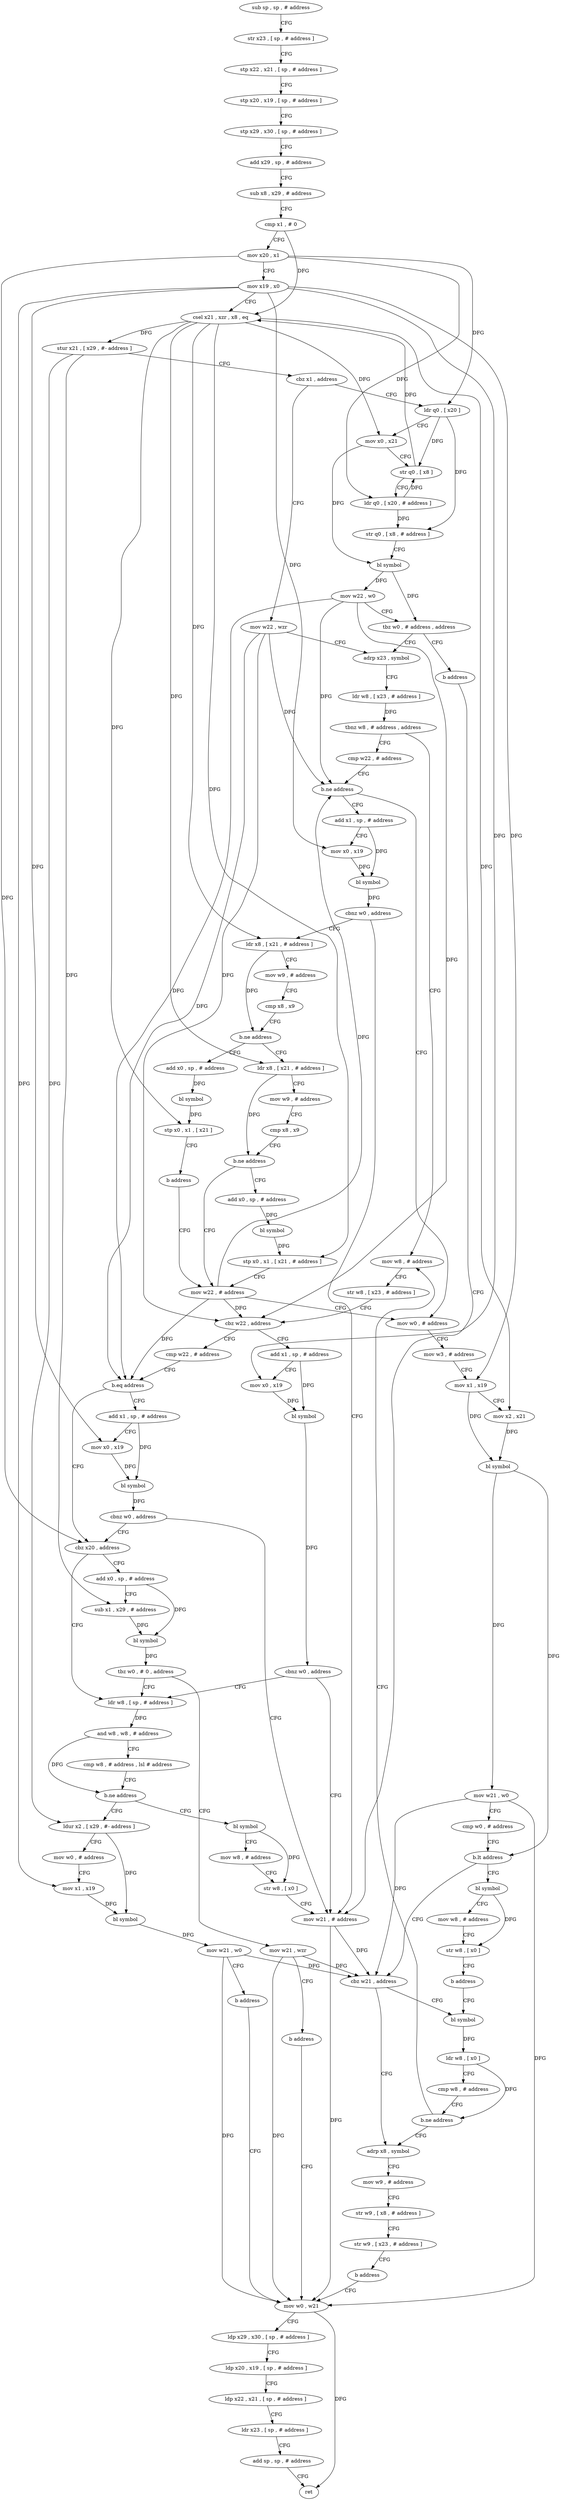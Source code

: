 digraph "func" {
"4257212" [label = "sub sp , sp , # address" ]
"4257216" [label = "str x23 , [ sp , # address ]" ]
"4257220" [label = "stp x22 , x21 , [ sp , # address ]" ]
"4257224" [label = "stp x20 , x19 , [ sp , # address ]" ]
"4257228" [label = "stp x29 , x30 , [ sp , # address ]" ]
"4257232" [label = "add x29 , sp , # address" ]
"4257236" [label = "sub x8 , x29 , # address" ]
"4257240" [label = "cmp x1 , # 0" ]
"4257244" [label = "mov x20 , x1" ]
"4257248" [label = "mov x19 , x0" ]
"4257252" [label = "csel x21 , xzr , x8 , eq" ]
"4257256" [label = "stur x21 , [ x29 , #- address ]" ]
"4257260" [label = "cbz x1 , address" ]
"4257300" [label = "mov w22 , wzr" ]
"4257264" [label = "ldr q0 , [ x20 ]" ]
"4257304" [label = "adrp x23 , symbol" ]
"4257268" [label = "mov x0 , x21" ]
"4257272" [label = "str q0 , [ x8 ]" ]
"4257276" [label = "ldr q0 , [ x20 , # address ]" ]
"4257280" [label = "str q0 , [ x8 , # address ]" ]
"4257284" [label = "bl symbol" ]
"4257288" [label = "mov w22 , w0" ]
"4257292" [label = "tbz w0 , # address , address" ]
"4257296" [label = "b address" ]
"4257472" [label = "mov w8 , # address" ]
"4257476" [label = "str w8 , [ x23 , # address ]" ]
"4257480" [label = "cbz w22 , address" ]
"4257556" [label = "add x1 , sp , # address" ]
"4257484" [label = "cmp w22 , # address" ]
"4257316" [label = "cmp w22 , # address" ]
"4257320" [label = "b.ne address" ]
"4257404" [label = "mov w0 , # address" ]
"4257324" [label = "add x1 , sp , # address" ]
"4257308" [label = "ldr w8 , [ x23 , # address ]" ]
"4257312" [label = "tbnz w8 , # address , address" ]
"4257600" [label = "mov w21 , # address" ]
"4257560" [label = "mov x0 , x19" ]
"4257564" [label = "bl symbol" ]
"4257568" [label = "cbnz w0 , address" ]
"4257572" [label = "ldr w8 , [ sp , # address ]" ]
"4257488" [label = "b.eq address" ]
"4257508" [label = "cbz x20 , address" ]
"4257492" [label = "add x1 , sp , # address" ]
"4257408" [label = "mov w3 , # address" ]
"4257412" [label = "mov x1 , x19" ]
"4257416" [label = "mov x2 , x21" ]
"4257420" [label = "bl symbol" ]
"4257424" [label = "mov w21 , w0" ]
"4257428" [label = "cmp w0 , # address" ]
"4257432" [label = "b.lt address" ]
"4257452" [label = "cbz w21 , address" ]
"4257436" [label = "bl symbol" ]
"4257328" [label = "mov x0 , x19" ]
"4257332" [label = "bl symbol" ]
"4257336" [label = "cbnz w0 , address" ]
"4257340" [label = "ldr x8 , [ x21 , # address ]" ]
"4257604" [label = "mov w0 , w21" ]
"4257576" [label = "and w8 , w8 , # address" ]
"4257580" [label = "cmp w8 , # address , lsl # address" ]
"4257584" [label = "b.ne address" ]
"4257632" [label = "ldur x2 , [ x29 , #- address ]" ]
"4257588" [label = "bl symbol" ]
"4257512" [label = "add x0 , sp , # address" ]
"4257496" [label = "mov x0 , x19" ]
"4257500" [label = "bl symbol" ]
"4257504" [label = "cbnz w0 , address" ]
"4257536" [label = "adrp x8 , symbol" ]
"4257456" [label = "bl symbol" ]
"4257440" [label = "mov w8 , # address" ]
"4257444" [label = "str w8 , [ x0 ]" ]
"4257448" [label = "b address" ]
"4257344" [label = "mov w9 , # address" ]
"4257348" [label = "cmp x8 , x9" ]
"4257352" [label = "b.ne address" ]
"4257372" [label = "ldr x8 , [ x21 , # address ]" ]
"4257356" [label = "add x0 , sp , # address" ]
"4257636" [label = "mov w0 , # address" ]
"4257640" [label = "mov x1 , x19" ]
"4257644" [label = "bl symbol" ]
"4257648" [label = "mov w21 , w0" ]
"4257652" [label = "b address" ]
"4257592" [label = "mov w8 , # address" ]
"4257596" [label = "str w8 , [ x0 ]" ]
"4257516" [label = "sub x1 , x29 , # address" ]
"4257520" [label = "bl symbol" ]
"4257524" [label = "tbz w0 , # 0 , address" ]
"4257528" [label = "mov w21 , wzr" ]
"4257540" [label = "mov w9 , # address" ]
"4257544" [label = "str w9 , [ x8 , # address ]" ]
"4257548" [label = "str w9 , [ x23 , # address ]" ]
"4257552" [label = "b address" ]
"4257460" [label = "ldr w8 , [ x0 ]" ]
"4257464" [label = "cmp w8 , # address" ]
"4257468" [label = "b.ne address" ]
"4257376" [label = "mov w9 , # address" ]
"4257380" [label = "cmp x8 , x9" ]
"4257384" [label = "b.ne address" ]
"4257400" [label = "mov w22 , # address" ]
"4257388" [label = "add x0 , sp , # address" ]
"4257360" [label = "bl symbol" ]
"4257364" [label = "stp x0 , x1 , [ x21 ]" ]
"4257368" [label = "b address" ]
"4257608" [label = "ldp x29 , x30 , [ sp , # address ]" ]
"4257612" [label = "ldp x20 , x19 , [ sp , # address ]" ]
"4257616" [label = "ldp x22 , x21 , [ sp , # address ]" ]
"4257620" [label = "ldr x23 , [ sp , # address ]" ]
"4257624" [label = "add sp , sp , # address" ]
"4257628" [label = "ret" ]
"4257532" [label = "b address" ]
"4257392" [label = "bl symbol" ]
"4257396" [label = "stp x0 , x1 , [ x21 , # address ]" ]
"4257212" -> "4257216" [ label = "CFG" ]
"4257216" -> "4257220" [ label = "CFG" ]
"4257220" -> "4257224" [ label = "CFG" ]
"4257224" -> "4257228" [ label = "CFG" ]
"4257228" -> "4257232" [ label = "CFG" ]
"4257232" -> "4257236" [ label = "CFG" ]
"4257236" -> "4257240" [ label = "CFG" ]
"4257240" -> "4257244" [ label = "CFG" ]
"4257240" -> "4257252" [ label = "DFG" ]
"4257244" -> "4257248" [ label = "CFG" ]
"4257244" -> "4257264" [ label = "DFG" ]
"4257244" -> "4257276" [ label = "DFG" ]
"4257244" -> "4257508" [ label = "DFG" ]
"4257248" -> "4257252" [ label = "CFG" ]
"4257248" -> "4257560" [ label = "DFG" ]
"4257248" -> "4257412" [ label = "DFG" ]
"4257248" -> "4257328" [ label = "DFG" ]
"4257248" -> "4257496" [ label = "DFG" ]
"4257248" -> "4257640" [ label = "DFG" ]
"4257252" -> "4257256" [ label = "DFG" ]
"4257252" -> "4257268" [ label = "DFG" ]
"4257252" -> "4257416" [ label = "DFG" ]
"4257252" -> "4257340" [ label = "DFG" ]
"4257252" -> "4257372" [ label = "DFG" ]
"4257252" -> "4257364" [ label = "DFG" ]
"4257252" -> "4257396" [ label = "DFG" ]
"4257256" -> "4257260" [ label = "CFG" ]
"4257256" -> "4257632" [ label = "DFG" ]
"4257256" -> "4257516" [ label = "DFG" ]
"4257260" -> "4257300" [ label = "CFG" ]
"4257260" -> "4257264" [ label = "CFG" ]
"4257300" -> "4257304" [ label = "CFG" ]
"4257300" -> "4257480" [ label = "DFG" ]
"4257300" -> "4257320" [ label = "DFG" ]
"4257300" -> "4257488" [ label = "DFG" ]
"4257264" -> "4257268" [ label = "CFG" ]
"4257264" -> "4257272" [ label = "DFG" ]
"4257264" -> "4257280" [ label = "DFG" ]
"4257304" -> "4257308" [ label = "CFG" ]
"4257268" -> "4257272" [ label = "CFG" ]
"4257268" -> "4257284" [ label = "DFG" ]
"4257272" -> "4257276" [ label = "CFG" ]
"4257272" -> "4257252" [ label = "DFG" ]
"4257276" -> "4257280" [ label = "DFG" ]
"4257276" -> "4257272" [ label = "DFG" ]
"4257280" -> "4257284" [ label = "CFG" ]
"4257284" -> "4257288" [ label = "DFG" ]
"4257284" -> "4257292" [ label = "DFG" ]
"4257288" -> "4257292" [ label = "CFG" ]
"4257288" -> "4257480" [ label = "DFG" ]
"4257288" -> "4257320" [ label = "DFG" ]
"4257288" -> "4257488" [ label = "DFG" ]
"4257292" -> "4257304" [ label = "CFG" ]
"4257292" -> "4257296" [ label = "CFG" ]
"4257296" -> "4257600" [ label = "CFG" ]
"4257472" -> "4257476" [ label = "CFG" ]
"4257476" -> "4257480" [ label = "CFG" ]
"4257480" -> "4257556" [ label = "CFG" ]
"4257480" -> "4257484" [ label = "CFG" ]
"4257556" -> "4257560" [ label = "CFG" ]
"4257556" -> "4257564" [ label = "DFG" ]
"4257484" -> "4257488" [ label = "CFG" ]
"4257316" -> "4257320" [ label = "CFG" ]
"4257320" -> "4257404" [ label = "CFG" ]
"4257320" -> "4257324" [ label = "CFG" ]
"4257404" -> "4257408" [ label = "CFG" ]
"4257324" -> "4257328" [ label = "CFG" ]
"4257324" -> "4257332" [ label = "DFG" ]
"4257308" -> "4257312" [ label = "DFG" ]
"4257312" -> "4257472" [ label = "CFG" ]
"4257312" -> "4257316" [ label = "CFG" ]
"4257600" -> "4257604" [ label = "DFG" ]
"4257600" -> "4257452" [ label = "DFG" ]
"4257560" -> "4257564" [ label = "DFG" ]
"4257564" -> "4257568" [ label = "DFG" ]
"4257568" -> "4257600" [ label = "CFG" ]
"4257568" -> "4257572" [ label = "CFG" ]
"4257572" -> "4257576" [ label = "DFG" ]
"4257488" -> "4257508" [ label = "CFG" ]
"4257488" -> "4257492" [ label = "CFG" ]
"4257508" -> "4257572" [ label = "CFG" ]
"4257508" -> "4257512" [ label = "CFG" ]
"4257492" -> "4257496" [ label = "CFG" ]
"4257492" -> "4257500" [ label = "DFG" ]
"4257408" -> "4257412" [ label = "CFG" ]
"4257412" -> "4257416" [ label = "CFG" ]
"4257412" -> "4257420" [ label = "DFG" ]
"4257416" -> "4257420" [ label = "DFG" ]
"4257420" -> "4257424" [ label = "DFG" ]
"4257420" -> "4257432" [ label = "DFG" ]
"4257424" -> "4257428" [ label = "CFG" ]
"4257424" -> "4257604" [ label = "DFG" ]
"4257424" -> "4257452" [ label = "DFG" ]
"4257428" -> "4257432" [ label = "CFG" ]
"4257432" -> "4257452" [ label = "CFG" ]
"4257432" -> "4257436" [ label = "CFG" ]
"4257452" -> "4257536" [ label = "CFG" ]
"4257452" -> "4257456" [ label = "CFG" ]
"4257436" -> "4257440" [ label = "CFG" ]
"4257436" -> "4257444" [ label = "DFG" ]
"4257328" -> "4257332" [ label = "DFG" ]
"4257332" -> "4257336" [ label = "DFG" ]
"4257336" -> "4257600" [ label = "CFG" ]
"4257336" -> "4257340" [ label = "CFG" ]
"4257340" -> "4257344" [ label = "CFG" ]
"4257340" -> "4257352" [ label = "DFG" ]
"4257604" -> "4257608" [ label = "CFG" ]
"4257604" -> "4257628" [ label = "DFG" ]
"4257576" -> "4257580" [ label = "CFG" ]
"4257576" -> "4257584" [ label = "DFG" ]
"4257580" -> "4257584" [ label = "CFG" ]
"4257584" -> "4257632" [ label = "CFG" ]
"4257584" -> "4257588" [ label = "CFG" ]
"4257632" -> "4257636" [ label = "CFG" ]
"4257632" -> "4257644" [ label = "DFG" ]
"4257588" -> "4257592" [ label = "CFG" ]
"4257588" -> "4257596" [ label = "DFG" ]
"4257512" -> "4257516" [ label = "CFG" ]
"4257512" -> "4257520" [ label = "DFG" ]
"4257496" -> "4257500" [ label = "DFG" ]
"4257500" -> "4257504" [ label = "DFG" ]
"4257504" -> "4257600" [ label = "CFG" ]
"4257504" -> "4257508" [ label = "CFG" ]
"4257536" -> "4257540" [ label = "CFG" ]
"4257456" -> "4257460" [ label = "DFG" ]
"4257440" -> "4257444" [ label = "CFG" ]
"4257444" -> "4257448" [ label = "CFG" ]
"4257448" -> "4257456" [ label = "CFG" ]
"4257344" -> "4257348" [ label = "CFG" ]
"4257348" -> "4257352" [ label = "CFG" ]
"4257352" -> "4257372" [ label = "CFG" ]
"4257352" -> "4257356" [ label = "CFG" ]
"4257372" -> "4257376" [ label = "CFG" ]
"4257372" -> "4257384" [ label = "DFG" ]
"4257356" -> "4257360" [ label = "DFG" ]
"4257636" -> "4257640" [ label = "CFG" ]
"4257640" -> "4257644" [ label = "DFG" ]
"4257644" -> "4257648" [ label = "DFG" ]
"4257648" -> "4257652" [ label = "CFG" ]
"4257648" -> "4257604" [ label = "DFG" ]
"4257648" -> "4257452" [ label = "DFG" ]
"4257652" -> "4257604" [ label = "CFG" ]
"4257592" -> "4257596" [ label = "CFG" ]
"4257596" -> "4257600" [ label = "CFG" ]
"4257516" -> "4257520" [ label = "DFG" ]
"4257520" -> "4257524" [ label = "DFG" ]
"4257524" -> "4257572" [ label = "CFG" ]
"4257524" -> "4257528" [ label = "CFG" ]
"4257528" -> "4257532" [ label = "CFG" ]
"4257528" -> "4257604" [ label = "DFG" ]
"4257528" -> "4257452" [ label = "DFG" ]
"4257540" -> "4257544" [ label = "CFG" ]
"4257544" -> "4257548" [ label = "CFG" ]
"4257548" -> "4257552" [ label = "CFG" ]
"4257552" -> "4257604" [ label = "CFG" ]
"4257460" -> "4257464" [ label = "CFG" ]
"4257460" -> "4257468" [ label = "DFG" ]
"4257464" -> "4257468" [ label = "CFG" ]
"4257468" -> "4257536" [ label = "CFG" ]
"4257468" -> "4257472" [ label = "CFG" ]
"4257376" -> "4257380" [ label = "CFG" ]
"4257380" -> "4257384" [ label = "CFG" ]
"4257384" -> "4257400" [ label = "CFG" ]
"4257384" -> "4257388" [ label = "CFG" ]
"4257400" -> "4257404" [ label = "CFG" ]
"4257400" -> "4257480" [ label = "DFG" ]
"4257400" -> "4257320" [ label = "DFG" ]
"4257400" -> "4257488" [ label = "DFG" ]
"4257388" -> "4257392" [ label = "DFG" ]
"4257360" -> "4257364" [ label = "DFG" ]
"4257364" -> "4257368" [ label = "CFG" ]
"4257368" -> "4257400" [ label = "CFG" ]
"4257608" -> "4257612" [ label = "CFG" ]
"4257612" -> "4257616" [ label = "CFG" ]
"4257616" -> "4257620" [ label = "CFG" ]
"4257620" -> "4257624" [ label = "CFG" ]
"4257624" -> "4257628" [ label = "CFG" ]
"4257532" -> "4257604" [ label = "CFG" ]
"4257392" -> "4257396" [ label = "DFG" ]
"4257396" -> "4257400" [ label = "CFG" ]
}
